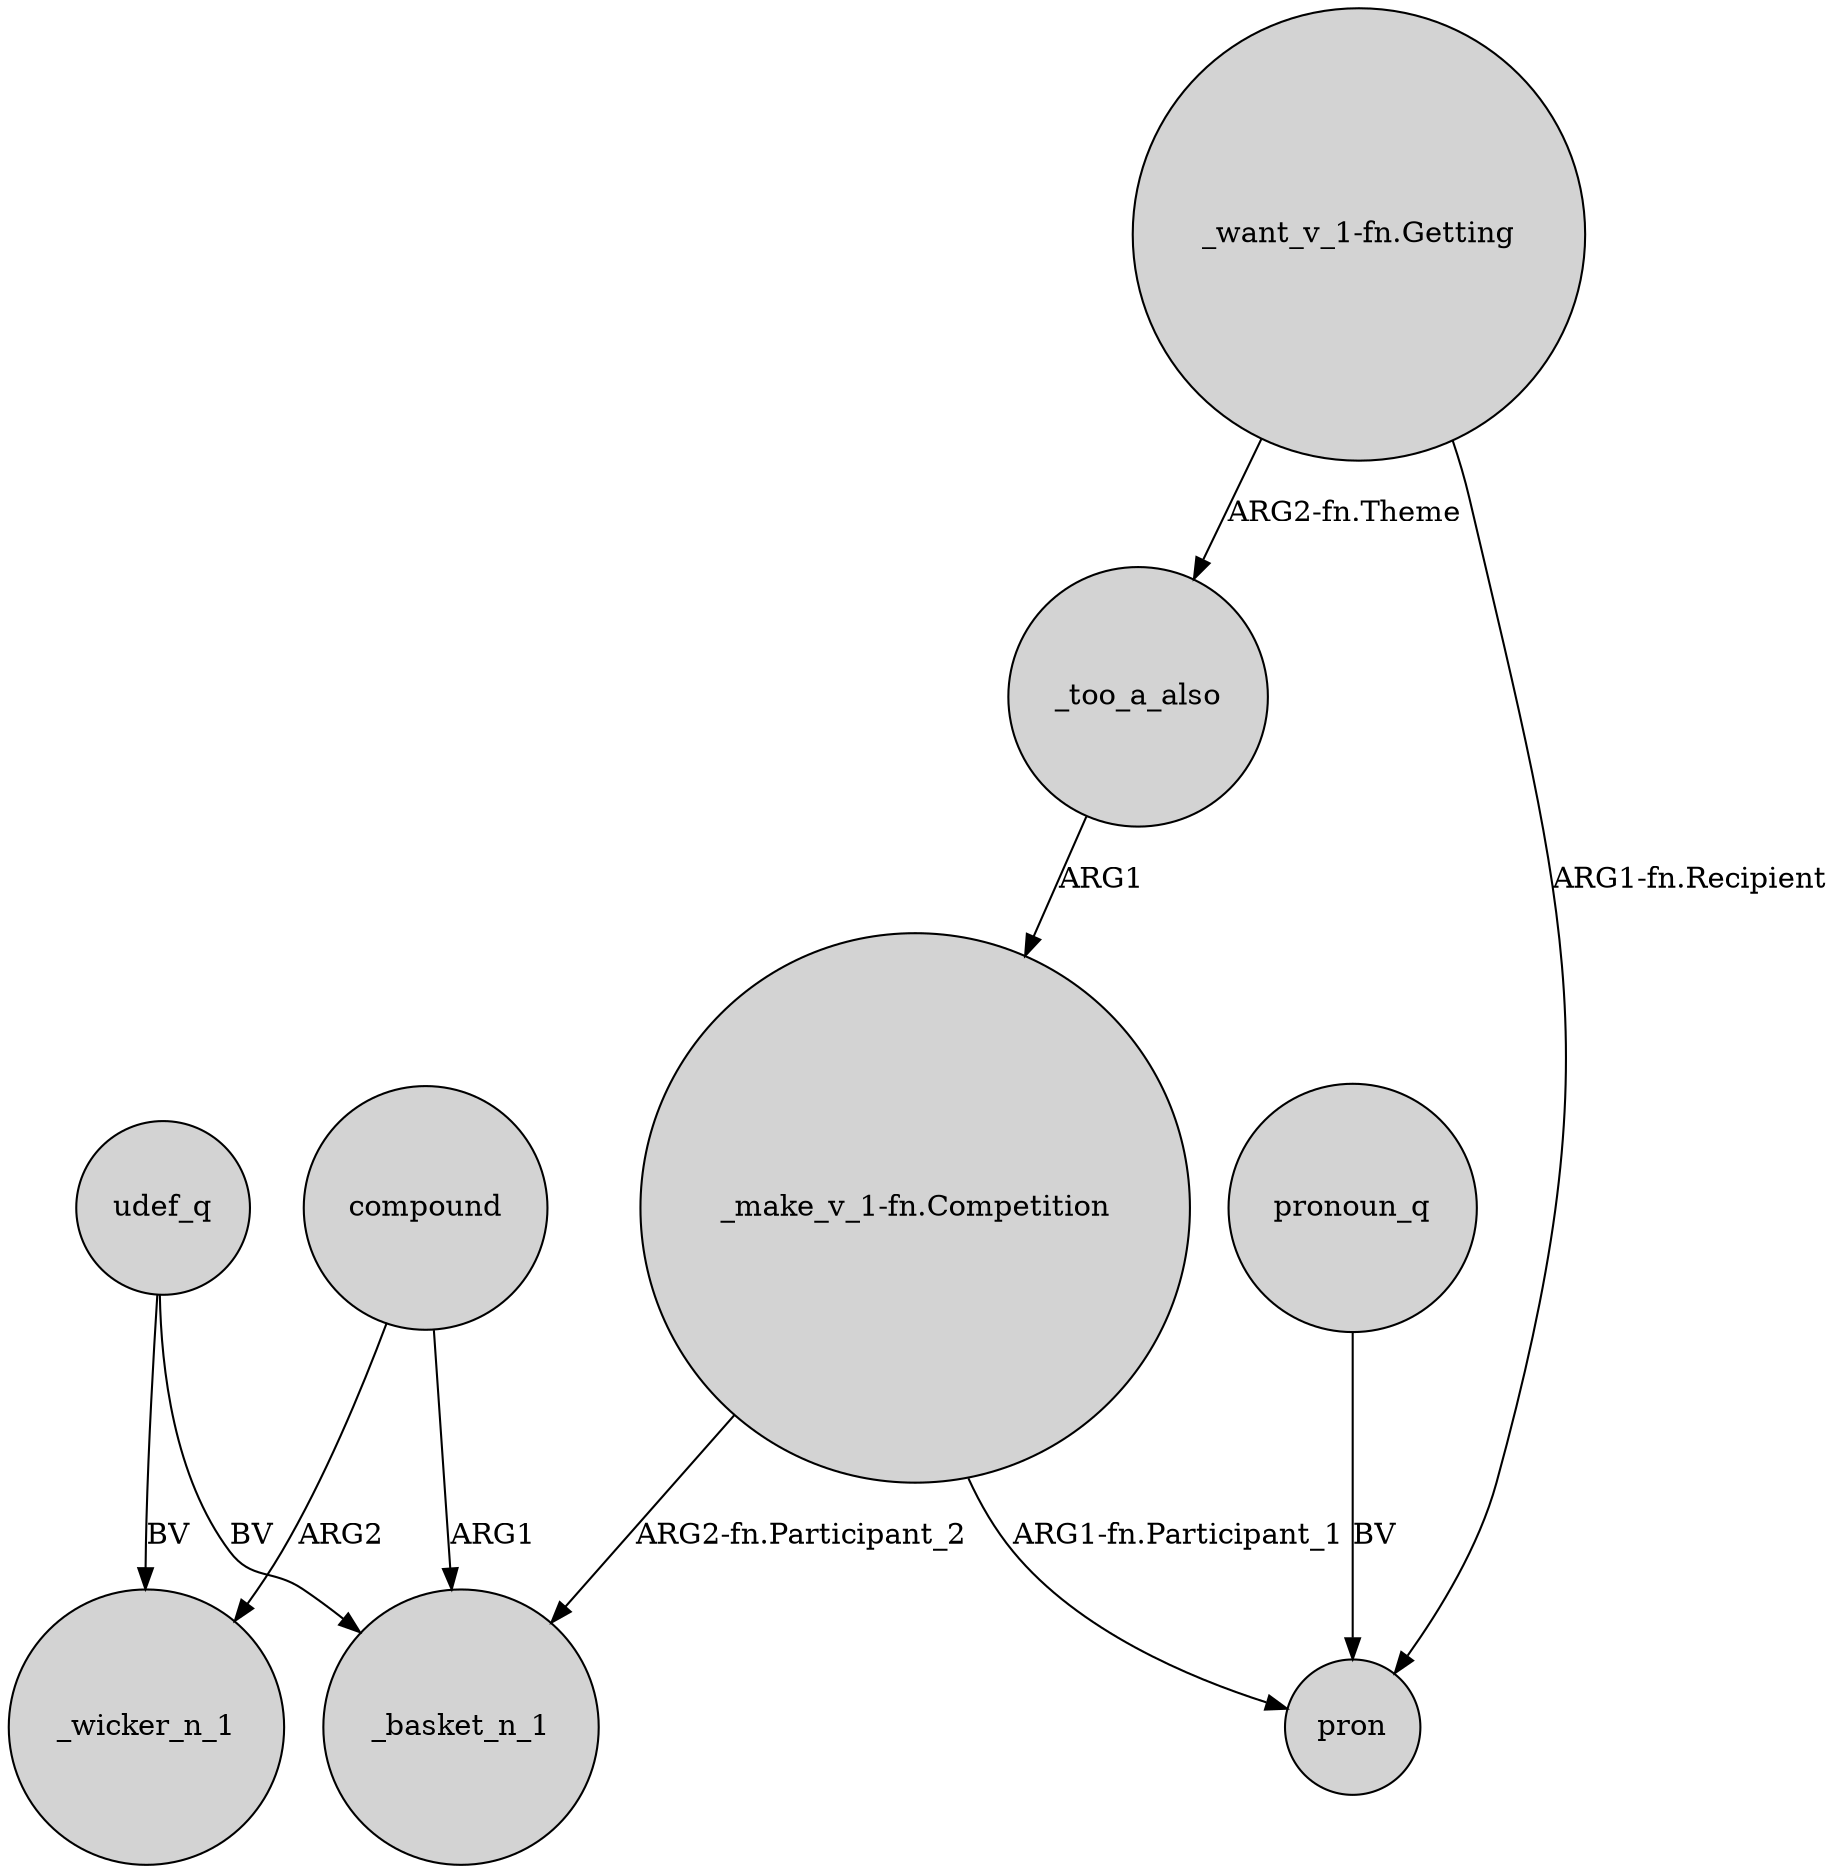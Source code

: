 digraph {
	node [shape=circle style=filled]
	"_make_v_1-fn.Competition" -> _basket_n_1 [label="ARG2-fn.Participant_2"]
	"_want_v_1-fn.Getting" -> _too_a_also [label="ARG2-fn.Theme"]
	"_make_v_1-fn.Competition" -> pron [label="ARG1-fn.Participant_1"]
	"_want_v_1-fn.Getting" -> pron [label="ARG1-fn.Recipient"]
	compound -> _basket_n_1 [label=ARG1]
	_too_a_also -> "_make_v_1-fn.Competition" [label=ARG1]
	udef_q -> _wicker_n_1 [label=BV]
	pronoun_q -> pron [label=BV]
	udef_q -> _basket_n_1 [label=BV]
	compound -> _wicker_n_1 [label=ARG2]
}
